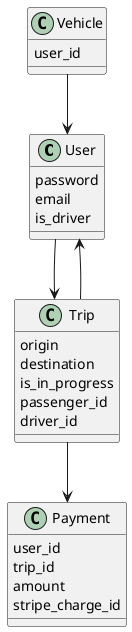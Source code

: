 @startuml
skinparam shadowing false

class User {
  password
  email
  is_driver
}

class Trip {
  origin
  destination
  is_in_progress
  passenger_id
  driver_id
}

class Payment {
  user_id
  trip_id
  amount
  stripe_charge_id
}

class Vehicle {
  user_id
}

User --> Trip
Trip --> User
Trip --> Payment
Vehicle --> User

@enduml
